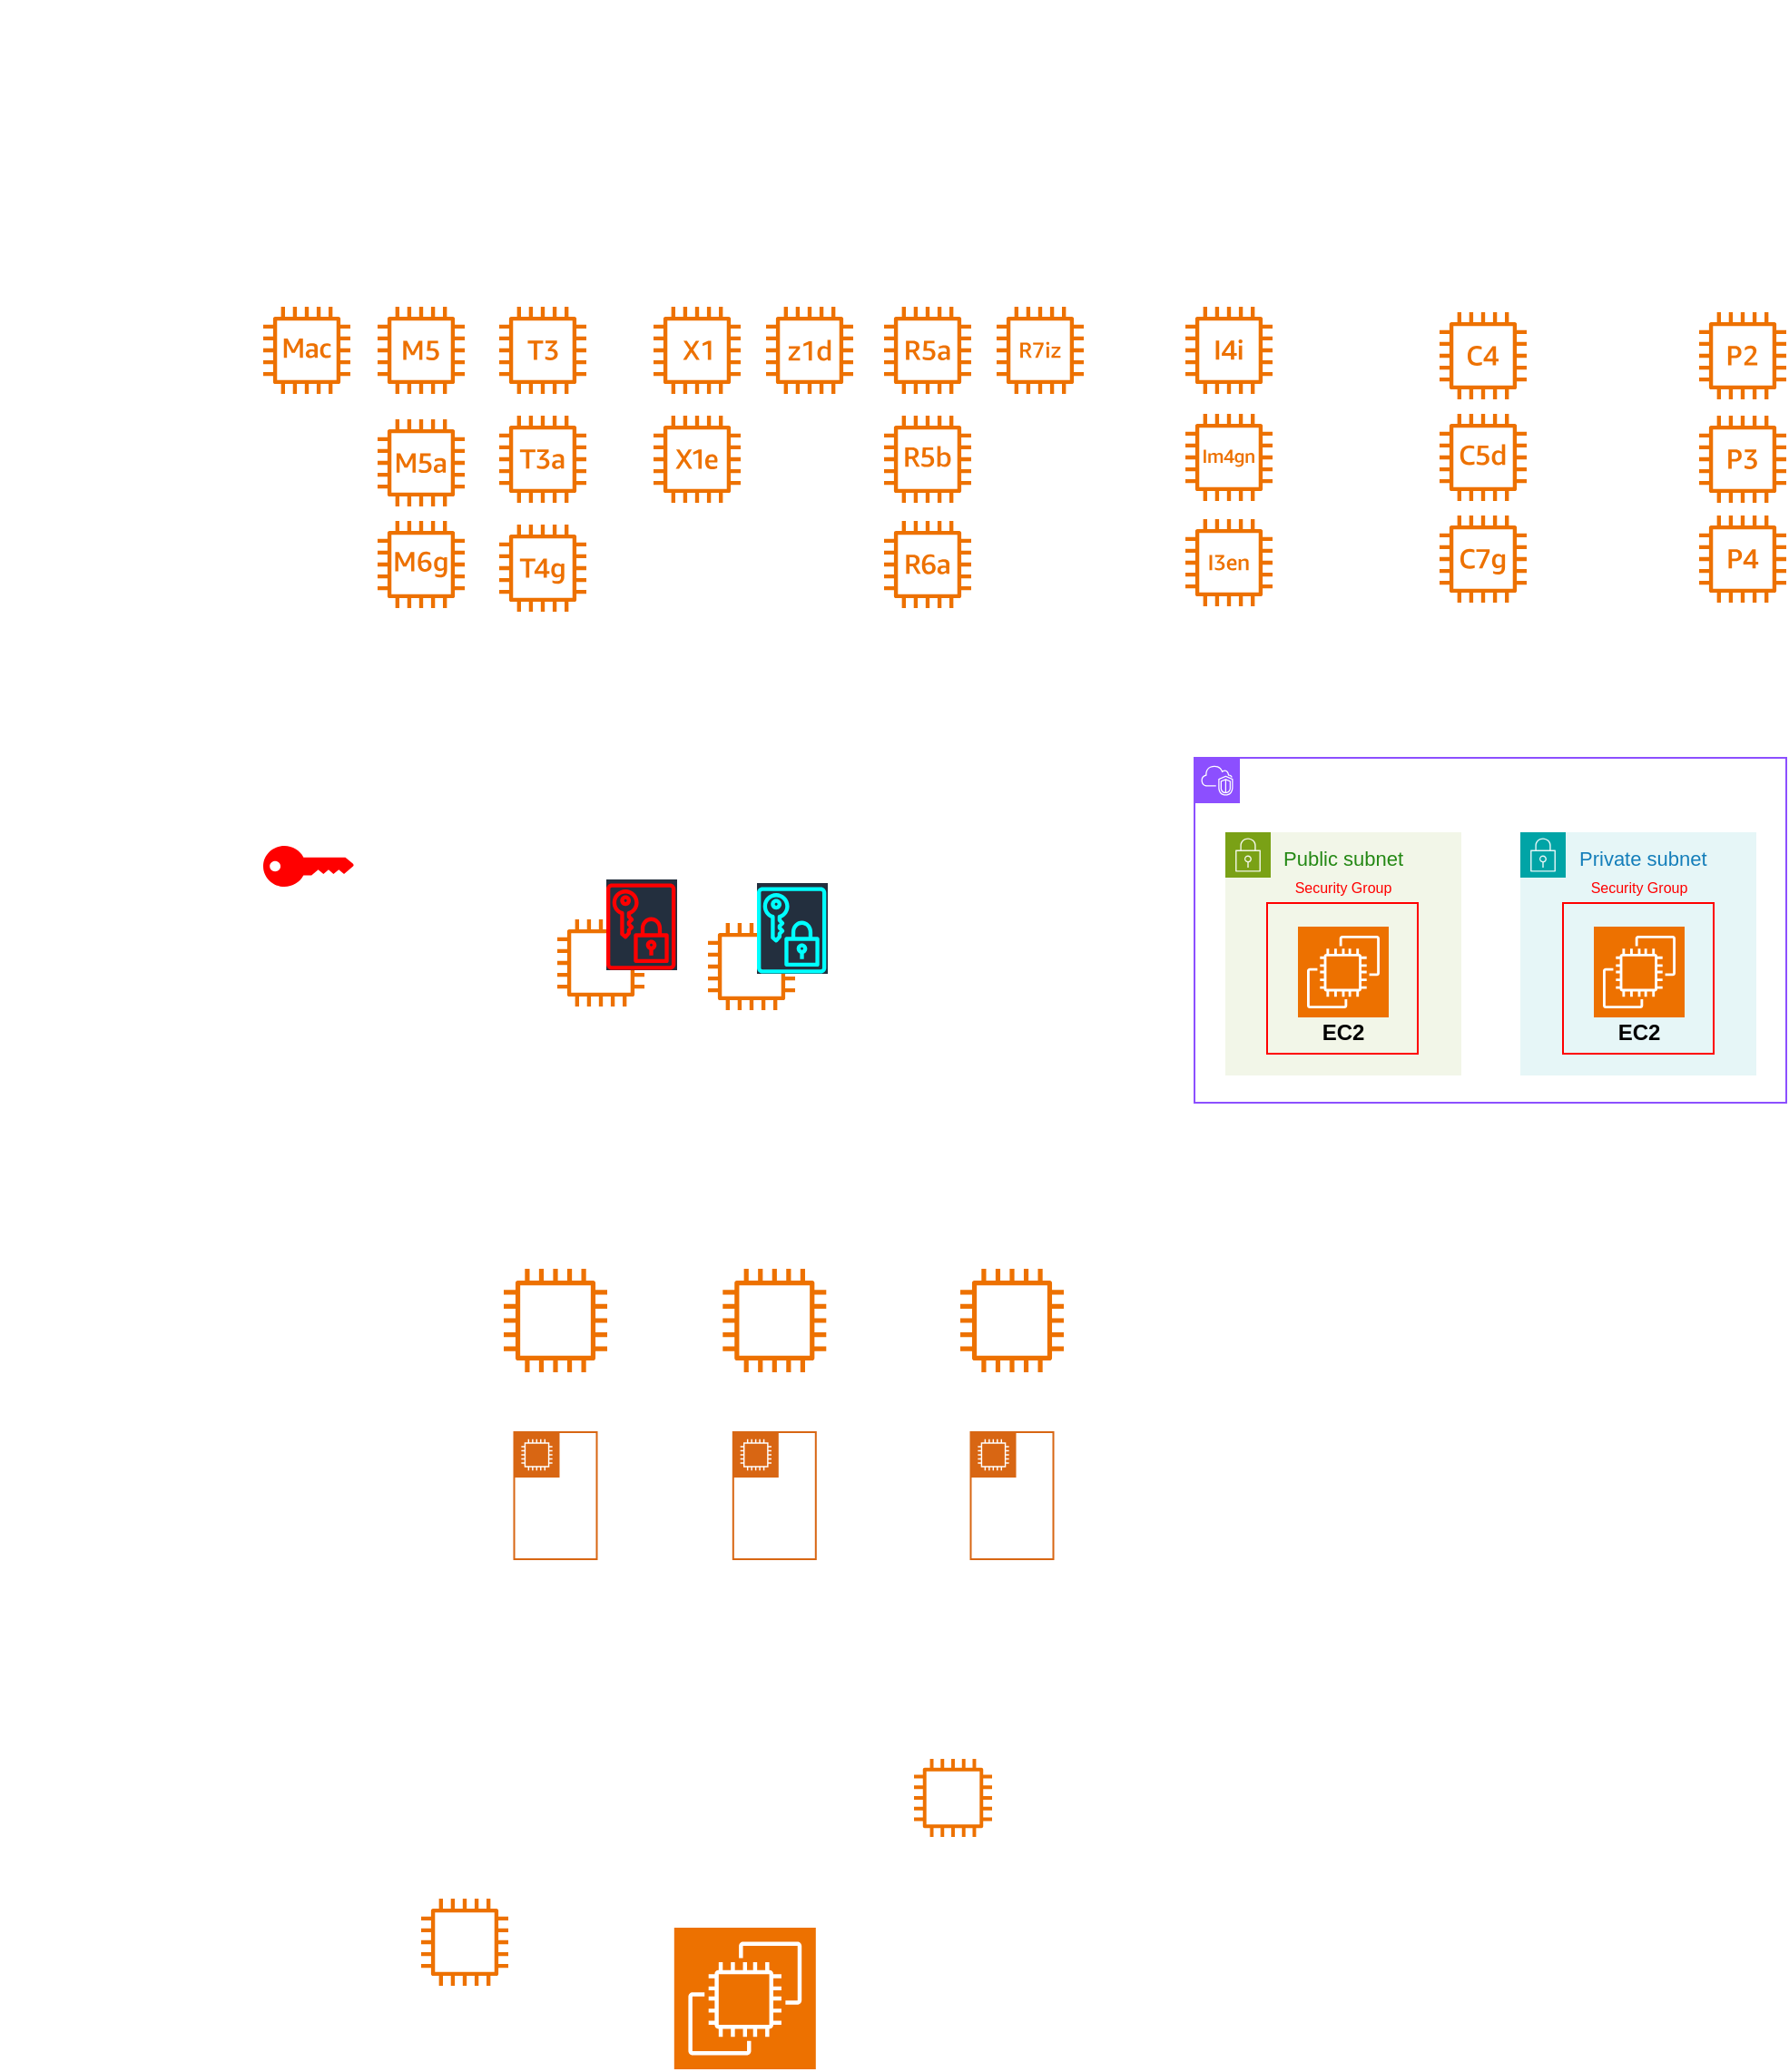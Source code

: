 <mxfile version="24.2.3" type="github">
  <diagram name="Página-1" id="VOFFcAh0PM4uJODVsz9k">
    <mxGraphModel dx="597" dy="405" grid="0" gridSize="10" guides="1" tooltips="1" connect="1" arrows="1" fold="1" page="0" pageScale="1" pageWidth="827" pageHeight="1169" math="0" shadow="0">
      <root>
        <mxCell id="0" />
        <mxCell id="1" parent="0" />
        <mxCell id="FAMbD6BApVTDTj_tGmKD-76" value="" style="sketch=0;outlineConnect=0;fontColor=#232F3E;gradientColor=none;fillColor=#ED7100;strokeColor=none;dashed=0;verticalLabelPosition=bottom;verticalAlign=top;align=center;html=1;fontSize=12;fontStyle=0;aspect=fixed;pointerEvents=1;shape=mxgraph.aws4.instance2;" vertex="1" parent="1">
          <mxGeometry x="585" y="809.5" width="48" height="48" as="geometry" />
        </mxCell>
        <mxCell id="FAMbD6BApVTDTj_tGmKD-81" value="" style="rounded=0;whiteSpace=wrap;html=1;strokeColor=none;fillColor=#232F3E;" vertex="1" parent="1">
          <mxGeometry x="612" y="787.5" width="39" height="50" as="geometry" />
        </mxCell>
        <mxCell id="FAMbD6BApVTDTj_tGmKD-32" value="" style="sketch=0;outlineConnect=0;fontColor=#232F3E;gradientColor=none;fillColor=#FFFFFF;strokeColor=none;dashed=0;verticalLabelPosition=bottom;verticalAlign=top;align=center;html=1;fontSize=12;fontStyle=0;aspect=fixed;pointerEvents=1;shape=mxgraph.aws4.traditional_server;" vertex="1" parent="1">
          <mxGeometry x="278" y="303" width="45.58" height="79" as="geometry" />
        </mxCell>
        <mxCell id="FAMbD6BApVTDTj_tGmKD-49" value="" style="sketch=0;outlineConnect=0;fontColor=#232F3E;gradientColor=none;fillColor=#ED7100;strokeColor=none;dashed=0;verticalLabelPosition=bottom;verticalAlign=top;align=center;html=1;fontSize=12;fontStyle=0;aspect=fixed;pointerEvents=1;shape=mxgraph.aws4.mac_instance;" vertex="1" parent="1">
          <mxGeometry x="423" y="472" width="48" height="48" as="geometry" />
        </mxCell>
        <mxCell id="FAMbD6BApVTDTj_tGmKD-50" value="" style="sketch=0;outlineConnect=0;fontColor=#232F3E;gradientColor=none;fillColor=#ED7100;strokeColor=none;dashed=0;verticalLabelPosition=bottom;verticalAlign=top;align=center;html=1;fontSize=12;fontStyle=0;aspect=fixed;pointerEvents=1;shape=mxgraph.aws4.t3_instance;" vertex="1" parent="1">
          <mxGeometry x="553" y="472" width="48" height="48" as="geometry" />
        </mxCell>
        <mxCell id="FAMbD6BApVTDTj_tGmKD-51" value="" style="sketch=0;outlineConnect=0;fontColor=#232F3E;gradientColor=none;fillColor=#ED7100;strokeColor=none;dashed=0;verticalLabelPosition=bottom;verticalAlign=top;align=center;html=1;fontSize=12;fontStyle=0;aspect=fixed;pointerEvents=1;shape=mxgraph.aws4.m6g_instance;" vertex="1" parent="1">
          <mxGeometry x="486" y="590" width="48" height="48" as="geometry" />
        </mxCell>
        <mxCell id="FAMbD6BApVTDTj_tGmKD-52" value="" style="sketch=0;outlineConnect=0;fontColor=#232F3E;gradientColor=none;fillColor=#ED7100;strokeColor=none;dashed=0;verticalLabelPosition=bottom;verticalAlign=top;align=center;html=1;fontSize=12;fontStyle=0;aspect=fixed;pointerEvents=1;shape=mxgraph.aws4.t3a_instance;" vertex="1" parent="1">
          <mxGeometry x="553" y="532" width="48" height="48" as="geometry" />
        </mxCell>
        <mxCell id="FAMbD6BApVTDTj_tGmKD-53" value="" style="sketch=0;outlineConnect=0;fontColor=#232F3E;gradientColor=none;fillColor=#ED7100;strokeColor=none;dashed=0;verticalLabelPosition=bottom;verticalAlign=top;align=center;html=1;fontSize=12;fontStyle=0;aspect=fixed;pointerEvents=1;shape=mxgraph.aws4.t4g_instance;" vertex="1" parent="1">
          <mxGeometry x="553" y="592" width="48" height="48" as="geometry" />
        </mxCell>
        <mxCell id="FAMbD6BApVTDTj_tGmKD-54" value="" style="sketch=0;outlineConnect=0;fontColor=#232F3E;gradientColor=none;fillColor=#ED7100;strokeColor=none;dashed=0;verticalLabelPosition=bottom;verticalAlign=top;align=center;html=1;fontSize=12;fontStyle=0;aspect=fixed;pointerEvents=1;shape=mxgraph.aws4.m5_instance;" vertex="1" parent="1">
          <mxGeometry x="486" y="472" width="48" height="48" as="geometry" />
        </mxCell>
        <mxCell id="FAMbD6BApVTDTj_tGmKD-55" value="" style="sketch=0;outlineConnect=0;fontColor=#232F3E;gradientColor=none;fillColor=#ED7100;strokeColor=none;dashed=0;verticalLabelPosition=bottom;verticalAlign=top;align=center;html=1;fontSize=12;fontStyle=0;aspect=fixed;pointerEvents=1;shape=mxgraph.aws4.m5a_instance;" vertex="1" parent="1">
          <mxGeometry x="486" y="534" width="48" height="48" as="geometry" />
        </mxCell>
        <mxCell id="FAMbD6BApVTDTj_tGmKD-56" value="" style="sketch=0;outlineConnect=0;fontColor=#232F3E;gradientColor=none;fillColor=#ED7100;strokeColor=none;dashed=0;verticalLabelPosition=bottom;verticalAlign=top;align=center;html=1;fontSize=12;fontStyle=0;aspect=fixed;pointerEvents=1;shape=mxgraph.aws4.x1_instance2;" vertex="1" parent="1">
          <mxGeometry x="638" y="472" width="48" height="48" as="geometry" />
        </mxCell>
        <mxCell id="FAMbD6BApVTDTj_tGmKD-57" value="" style="sketch=0;outlineConnect=0;fontColor=#232F3E;gradientColor=none;fillColor=#ED7100;strokeColor=none;dashed=0;verticalLabelPosition=bottom;verticalAlign=top;align=center;html=1;fontSize=12;fontStyle=0;aspect=fixed;pointerEvents=1;shape=mxgraph.aws4.x1e_instance;" vertex="1" parent="1">
          <mxGeometry x="638" y="532" width="48" height="48" as="geometry" />
        </mxCell>
        <mxCell id="FAMbD6BApVTDTj_tGmKD-58" value="" style="sketch=0;outlineConnect=0;fontColor=#232F3E;gradientColor=none;fillColor=#ED7100;strokeColor=none;dashed=0;verticalLabelPosition=bottom;verticalAlign=top;align=center;html=1;fontSize=12;fontStyle=0;aspect=fixed;pointerEvents=1;shape=mxgraph.aws4.z1d_instance;" vertex="1" parent="1">
          <mxGeometry x="700" y="472" width="48" height="48" as="geometry" />
        </mxCell>
        <mxCell id="FAMbD6BApVTDTj_tGmKD-60" value="" style="sketch=0;outlineConnect=0;fontColor=#232F3E;gradientColor=none;fillColor=#ED7100;strokeColor=none;dashed=0;verticalLabelPosition=bottom;verticalAlign=top;align=center;html=1;fontSize=12;fontStyle=0;aspect=fixed;pointerEvents=1;shape=mxgraph.aws4.r5a_instance;" vertex="1" parent="1">
          <mxGeometry x="765" y="472" width="48" height="48" as="geometry" />
        </mxCell>
        <mxCell id="FAMbD6BApVTDTj_tGmKD-61" value="" style="sketch=0;outlineConnect=0;fontColor=#232F3E;gradientColor=none;fillColor=#ED7100;strokeColor=none;dashed=0;verticalLabelPosition=bottom;verticalAlign=top;align=center;html=1;fontSize=12;fontStyle=0;aspect=fixed;pointerEvents=1;shape=mxgraph.aws4.r5b_instance;" vertex="1" parent="1">
          <mxGeometry x="765" y="532" width="48" height="48" as="geometry" />
        </mxCell>
        <mxCell id="FAMbD6BApVTDTj_tGmKD-62" value="" style="sketch=0;outlineConnect=0;fontColor=#232F3E;gradientColor=none;fillColor=#ED7100;strokeColor=none;dashed=0;verticalLabelPosition=bottom;verticalAlign=top;align=center;html=1;fontSize=12;fontStyle=0;aspect=fixed;pointerEvents=1;shape=mxgraph.aws4.ec2_r6a_instance;" vertex="1" parent="1">
          <mxGeometry x="765" y="590" width="48" height="48" as="geometry" />
        </mxCell>
        <mxCell id="FAMbD6BApVTDTj_tGmKD-63" value="" style="sketch=0;outlineConnect=0;fontColor=#232F3E;gradientColor=none;fillColor=#ED7100;strokeColor=none;dashed=0;verticalLabelPosition=bottom;verticalAlign=top;align=center;html=1;fontSize=12;fontStyle=0;aspect=fixed;pointerEvents=1;shape=mxgraph.aws4.ec2_r7iz_instance;" vertex="1" parent="1">
          <mxGeometry x="827" y="472" width="48" height="48" as="geometry" />
        </mxCell>
        <mxCell id="FAMbD6BApVTDTj_tGmKD-64" value="" style="sketch=0;outlineConnect=0;fontColor=#232F3E;gradientColor=none;fillColor=#ED7100;strokeColor=none;dashed=0;verticalLabelPosition=bottom;verticalAlign=top;align=center;html=1;fontSize=12;fontStyle=0;aspect=fixed;pointerEvents=1;shape=mxgraph.aws4.ec2_i4i_instance;" vertex="1" parent="1">
          <mxGeometry x="931" y="472" width="48" height="48" as="geometry" />
        </mxCell>
        <mxCell id="FAMbD6BApVTDTj_tGmKD-65" value="" style="sketch=0;outlineConnect=0;fontColor=#232F3E;gradientColor=none;fillColor=#ED7100;strokeColor=none;dashed=0;verticalLabelPosition=bottom;verticalAlign=top;align=center;html=1;fontSize=12;fontStyle=0;aspect=fixed;pointerEvents=1;shape=mxgraph.aws4.ec2_im4gn_instance;" vertex="1" parent="1">
          <mxGeometry x="931" y="531" width="48" height="48" as="geometry" />
        </mxCell>
        <mxCell id="FAMbD6BApVTDTj_tGmKD-66" value="" style="sketch=0;outlineConnect=0;fontColor=#232F3E;gradientColor=none;fillColor=#ED7100;strokeColor=none;dashed=0;verticalLabelPosition=bottom;verticalAlign=top;align=center;html=1;fontSize=12;fontStyle=0;aspect=fixed;pointerEvents=1;shape=mxgraph.aws4.i3en;" vertex="1" parent="1">
          <mxGeometry x="931" y="589" width="48" height="48" as="geometry" />
        </mxCell>
        <mxCell id="FAMbD6BApVTDTj_tGmKD-67" value="" style="sketch=0;outlineConnect=0;fontColor=#232F3E;gradientColor=none;fillColor=#ED7100;strokeColor=none;dashed=0;verticalLabelPosition=bottom;verticalAlign=top;align=center;html=1;fontSize=12;fontStyle=0;aspect=fixed;pointerEvents=1;shape=mxgraph.aws4.ec2_c7g_instance;" vertex="1" parent="1">
          <mxGeometry x="1071" y="587" width="48" height="48" as="geometry" />
        </mxCell>
        <mxCell id="FAMbD6BApVTDTj_tGmKD-68" value="" style="sketch=0;outlineConnect=0;fontColor=#232F3E;gradientColor=none;fillColor=#ED7100;strokeColor=none;dashed=0;verticalLabelPosition=bottom;verticalAlign=top;align=center;html=1;fontSize=12;fontStyle=0;aspect=fixed;pointerEvents=1;shape=mxgraph.aws4.c5d;" vertex="1" parent="1">
          <mxGeometry x="1071" y="531" width="48" height="48" as="geometry" />
        </mxCell>
        <mxCell id="FAMbD6BApVTDTj_tGmKD-69" value="" style="sketch=0;outlineConnect=0;fontColor=#232F3E;gradientColor=none;fillColor=#ED7100;strokeColor=none;dashed=0;verticalLabelPosition=bottom;verticalAlign=top;align=center;html=1;fontSize=12;fontStyle=0;aspect=fixed;pointerEvents=1;shape=mxgraph.aws4.c4_instance;" vertex="1" parent="1">
          <mxGeometry x="1071" y="475" width="48" height="48" as="geometry" />
        </mxCell>
        <mxCell id="FAMbD6BApVTDTj_tGmKD-70" value="" style="sketch=0;outlineConnect=0;fontColor=#232F3E;gradientColor=none;fillColor=#ED7100;strokeColor=none;dashed=0;verticalLabelPosition=bottom;verticalAlign=top;align=center;html=1;fontSize=12;fontStyle=0;aspect=fixed;pointerEvents=1;shape=mxgraph.aws4.p4_instance;" vertex="1" parent="1">
          <mxGeometry x="1214" y="587" width="48" height="48" as="geometry" />
        </mxCell>
        <mxCell id="FAMbD6BApVTDTj_tGmKD-71" value="" style="sketch=0;outlineConnect=0;fontColor=#232F3E;gradientColor=none;fillColor=#ED7100;strokeColor=none;dashed=0;verticalLabelPosition=bottom;verticalAlign=top;align=center;html=1;fontSize=12;fontStyle=0;aspect=fixed;pointerEvents=1;shape=mxgraph.aws4.p2_instance;" vertex="1" parent="1">
          <mxGeometry x="1214" y="475" width="48" height="48" as="geometry" />
        </mxCell>
        <mxCell id="FAMbD6BApVTDTj_tGmKD-72" value="" style="sketch=0;outlineConnect=0;fontColor=#232F3E;gradientColor=none;fillColor=#ED7100;strokeColor=none;dashed=0;verticalLabelPosition=bottom;verticalAlign=top;align=center;html=1;fontSize=12;fontStyle=0;aspect=fixed;pointerEvents=1;shape=mxgraph.aws4.p3_instance;" vertex="1" parent="1">
          <mxGeometry x="1214" y="532" width="48" height="48" as="geometry" />
        </mxCell>
        <mxCell id="FAMbD6BApVTDTj_tGmKD-77" value="" style="sketch=0;outlineConnect=0;fontColor=#232F3E;gradientColor=none;fillColor=#FF0000;strokeColor=none;dashed=0;verticalLabelPosition=bottom;verticalAlign=top;align=center;html=1;fontSize=12;fontStyle=0;aspect=fixed;pointerEvents=1;shape=mxgraph.aws4.data_encryption_key;" vertex="1" parent="1">
          <mxGeometry x="612" y="789.5" width="38.15" height="48" as="geometry" />
        </mxCell>
        <mxCell id="FAMbD6BApVTDTj_tGmKD-82" value="" style="sketch=0;outlineConnect=0;fontColor=#232F3E;gradientColor=none;fillColor=#ED7100;strokeColor=none;dashed=0;verticalLabelPosition=bottom;verticalAlign=top;align=center;html=1;fontSize=12;fontStyle=0;aspect=fixed;pointerEvents=1;shape=mxgraph.aws4.instance2;" vertex="1" parent="1">
          <mxGeometry x="668" y="811.5" width="48" height="48" as="geometry" />
        </mxCell>
        <mxCell id="FAMbD6BApVTDTj_tGmKD-83" value="" style="rounded=0;whiteSpace=wrap;html=1;strokeColor=none;fillColor=#232F3E;" vertex="1" parent="1">
          <mxGeometry x="695" y="789.5" width="39" height="50" as="geometry" />
        </mxCell>
        <mxCell id="FAMbD6BApVTDTj_tGmKD-84" value="" style="sketch=0;outlineConnect=0;fontColor=#232F3E;gradientColor=none;fillColor=#00FFFF;strokeColor=none;dashed=0;verticalLabelPosition=bottom;verticalAlign=top;align=center;html=1;fontSize=12;fontStyle=0;aspect=fixed;pointerEvents=1;shape=mxgraph.aws4.data_encryption_key;" vertex="1" parent="1">
          <mxGeometry x="695" y="791.5" width="38.15" height="48" as="geometry" />
        </mxCell>
        <mxCell id="FAMbD6BApVTDTj_tGmKD-85" value="" style="points=[[0,0.5,0],[0.24,0,0],[0.5,0.28,0],[0.995,0.475,0],[0.5,0.72,0],[0.24,1,0]];verticalLabelPosition=bottom;sketch=0;html=1;verticalAlign=top;aspect=fixed;align=center;pointerEvents=1;shape=mxgraph.cisco19.key;fillColor=#FF0000;strokeColor=none;" vertex="1" parent="1">
          <mxGeometry x="423" y="769" width="50" height="22.5" as="geometry" />
        </mxCell>
        <mxCell id="FAMbD6BApVTDTj_tGmKD-86" value="&lt;font style=&quot;&quot; color=&quot;#ffffff&quot;&gt;VPC&lt;/font&gt;" style="points=[[0,0],[0.25,0],[0.5,0],[0.75,0],[1,0],[1,0.25],[1,0.5],[1,0.75],[1,1],[0.75,1],[0.5,1],[0.25,1],[0,1],[0,0.75],[0,0.5],[0,0.25]];outlineConnect=0;gradientColor=none;html=1;whiteSpace=wrap;fontSize=12;fontStyle=0;container=1;pointerEvents=0;collapsible=0;recursiveResize=0;shape=mxgraph.aws4.group;grIcon=mxgraph.aws4.group_vpc2;strokeColor=#8C4FFF;fillColor=none;verticalAlign=top;align=left;spacingLeft=30;fontColor=#AAB7B8;dashed=0;" vertex="1" parent="1">
          <mxGeometry x="936" y="720.5" width="326" height="190" as="geometry" />
        </mxCell>
        <mxCell id="FAMbD6BApVTDTj_tGmKD-109" value="&lt;font style=&quot;font-size: 11px;&quot;&gt;Private subnet&lt;/font&gt;" style="points=[[0,0],[0.25,0],[0.5,0],[0.75,0],[1,0],[1,0.25],[1,0.5],[1,0.75],[1,1],[0.75,1],[0.5,1],[0.25,1],[0,1],[0,0.75],[0,0.5],[0,0.25]];outlineConnect=0;gradientColor=none;html=1;whiteSpace=wrap;fontSize=12;fontStyle=0;container=1;pointerEvents=0;collapsible=0;recursiveResize=0;shape=mxgraph.aws4.group;grIcon=mxgraph.aws4.group_security_group;grStroke=0;strokeColor=#00A4A6;fillColor=#E6F6F7;verticalAlign=top;align=left;spacingLeft=30;fontColor=#147EBA;dashed=0;" vertex="1" parent="FAMbD6BApVTDTj_tGmKD-86">
          <mxGeometry x="179.5" y="41" width="130" height="134" as="geometry" />
        </mxCell>
        <mxCell id="FAMbD6BApVTDTj_tGmKD-87" value="&lt;font style=&quot;font-size: 11px;&quot;&gt;Public subnet&lt;/font&gt;" style="points=[[0,0],[0.25,0],[0.5,0],[0.75,0],[1,0],[1,0.25],[1,0.5],[1,0.75],[1,1],[0.75,1],[0.5,1],[0.25,1],[0,1],[0,0.75],[0,0.5],[0,0.25]];outlineConnect=0;gradientColor=none;html=1;whiteSpace=wrap;fontSize=12;fontStyle=0;container=1;pointerEvents=0;collapsible=0;recursiveResize=0;shape=mxgraph.aws4.group;grIcon=mxgraph.aws4.group_security_group;grStroke=0;strokeColor=#7AA116;fillColor=#F2F6E8;verticalAlign=top;align=left;spacingLeft=30;fontColor=#248814;dashed=0;" vertex="1" parent="FAMbD6BApVTDTj_tGmKD-86">
          <mxGeometry x="17" y="41" width="130" height="134" as="geometry" />
        </mxCell>
        <mxCell id="FAMbD6BApVTDTj_tGmKD-91" value="" style="whiteSpace=wrap;html=1;aspect=fixed;fillColor=none;strokeColor=#FF0000;" vertex="1" parent="FAMbD6BApVTDTj_tGmKD-87">
          <mxGeometry x="23" y="39" width="83" height="83" as="geometry" />
        </mxCell>
        <mxCell id="FAMbD6BApVTDTj_tGmKD-89" value="" style="sketch=0;points=[[0,0,0],[0.25,0,0],[0.5,0,0],[0.75,0,0],[1,0,0],[0,1,0],[0.25,1,0],[0.5,1,0],[0.75,1,0],[1,1,0],[0,0.25,0],[0,0.5,0],[0,0.75,0],[1,0.25,0],[1,0.5,0],[1,0.75,0]];outlineConnect=0;fontColor=#232F3E;fillColor=#ED7100;strokeColor=#ffffff;dashed=0;verticalLabelPosition=bottom;verticalAlign=top;align=center;html=1;fontSize=12;fontStyle=0;aspect=fixed;shape=mxgraph.aws4.resourceIcon;resIcon=mxgraph.aws4.ec2;" vertex="1" parent="FAMbD6BApVTDTj_tGmKD-87">
          <mxGeometry x="40" y="52" width="50" height="50" as="geometry" />
        </mxCell>
        <mxCell id="FAMbD6BApVTDTj_tGmKD-94" value="&lt;b&gt;EC2&lt;/b&gt;" style="text;html=1;align=center;verticalAlign=middle;whiteSpace=wrap;rounded=0;" vertex="1" parent="FAMbD6BApVTDTj_tGmKD-87">
          <mxGeometry x="35" y="95" width="60" height="30" as="geometry" />
        </mxCell>
        <mxCell id="FAMbD6BApVTDTj_tGmKD-101" value="&lt;font color=&quot;#ff0000&quot; style=&quot;font-size: 8px;&quot;&gt;Security Group&lt;/font&gt;" style="text;html=1;align=center;verticalAlign=middle;whiteSpace=wrap;rounded=0;" vertex="1" parent="FAMbD6BApVTDTj_tGmKD-87">
          <mxGeometry x="16" y="14" width="98" height="30" as="geometry" />
        </mxCell>
        <mxCell id="FAMbD6BApVTDTj_tGmKD-105" value="" style="whiteSpace=wrap;html=1;aspect=fixed;fillColor=none;strokeColor=#FF0000;" vertex="1" parent="FAMbD6BApVTDTj_tGmKD-86">
          <mxGeometry x="203" y="80" width="83" height="83" as="geometry" />
        </mxCell>
        <mxCell id="FAMbD6BApVTDTj_tGmKD-106" value="" style="sketch=0;points=[[0,0,0],[0.25,0,0],[0.5,0,0],[0.75,0,0],[1,0,0],[0,1,0],[0.25,1,0],[0.5,1,0],[0.75,1,0],[1,1,0],[0,0.25,0],[0,0.5,0],[0,0.75,0],[1,0.25,0],[1,0.5,0],[1,0.75,0]];outlineConnect=0;fontColor=#232F3E;fillColor=#ED7100;strokeColor=#ffffff;dashed=0;verticalLabelPosition=bottom;verticalAlign=top;align=center;html=1;fontSize=12;fontStyle=0;aspect=fixed;shape=mxgraph.aws4.resourceIcon;resIcon=mxgraph.aws4.ec2;" vertex="1" parent="FAMbD6BApVTDTj_tGmKD-86">
          <mxGeometry x="220" y="93" width="50" height="50" as="geometry" />
        </mxCell>
        <mxCell id="FAMbD6BApVTDTj_tGmKD-107" value="&lt;b&gt;EC2&lt;/b&gt;" style="text;html=1;align=center;verticalAlign=middle;whiteSpace=wrap;rounded=0;" vertex="1" parent="FAMbD6BApVTDTj_tGmKD-86">
          <mxGeometry x="215" y="136" width="60" height="30" as="geometry" />
        </mxCell>
        <mxCell id="FAMbD6BApVTDTj_tGmKD-108" value="&lt;font color=&quot;#ff0000&quot; style=&quot;font-size: 8px;&quot;&gt;Security Group&lt;/font&gt;" style="text;html=1;align=center;verticalAlign=middle;whiteSpace=wrap;rounded=0;" vertex="1" parent="FAMbD6BApVTDTj_tGmKD-86">
          <mxGeometry x="196" y="55" width="98" height="30" as="geometry" />
        </mxCell>
        <mxCell id="FAMbD6BApVTDTj_tGmKD-110" value="" style="sketch=0;outlineConnect=0;fontColor=#232F3E;gradientColor=none;fillColor=#ED7100;strokeColor=none;dashed=0;verticalLabelPosition=bottom;verticalAlign=top;align=center;html=1;fontSize=12;fontStyle=0;aspect=fixed;pointerEvents=1;shape=mxgraph.aws4.instance2;" vertex="1" parent="1">
          <mxGeometry x="555.5" y="1002" width="57" height="57" as="geometry" />
        </mxCell>
        <mxCell id="FAMbD6BApVTDTj_tGmKD-116" value="" style="points=[[0,0],[0.25,0],[0.5,0],[0.75,0],[1,0],[1,0.25],[1,0.5],[1,0.75],[1,1],[0.75,1],[0.5,1],[0.25,1],[0,1],[0,0.75],[0,0.5],[0,0.25]];outlineConnect=0;gradientColor=none;html=1;whiteSpace=wrap;fontSize=12;fontStyle=0;container=1;pointerEvents=0;collapsible=0;recursiveResize=0;shape=mxgraph.aws4.group;grIcon=mxgraph.aws4.group_ec2_instance_contents;strokeColor=#D86613;fillColor=none;verticalAlign=top;align=left;spacingLeft=30;fontColor=#D86613;dashed=0;" vertex="1" parent="1">
          <mxGeometry x="561.25" y="1092" width="45.5" height="70" as="geometry" />
        </mxCell>
        <mxCell id="FAMbD6BApVTDTj_tGmKD-121" value="" style="shape=image;verticalLabelPosition=bottom;labelBackgroundColor=default;verticalAlign=top;aspect=fixed;imageAspect=0;image=https://cdn-icons-png.flaticon.com/512/3056/3056329.png;" vertex="1" parent="FAMbD6BApVTDTj_tGmKD-116">
          <mxGeometry x="3.45" y="30.9" width="36.1" height="36.1" as="geometry" />
        </mxCell>
        <mxCell id="FAMbD6BApVTDTj_tGmKD-117" value="" style="sketch=0;outlineConnect=0;fontColor=#232F3E;gradientColor=none;fillColor=#ED7100;strokeColor=none;dashed=0;verticalLabelPosition=bottom;verticalAlign=top;align=center;html=1;fontSize=12;fontStyle=0;aspect=fixed;pointerEvents=1;shape=mxgraph.aws4.instance2;" vertex="1" parent="1">
          <mxGeometry x="676.15" y="1002" width="57" height="57" as="geometry" />
        </mxCell>
        <mxCell id="FAMbD6BApVTDTj_tGmKD-119" value="" style="sketch=0;outlineConnect=0;fontColor=#232F3E;gradientColor=none;fillColor=#ED7100;strokeColor=none;dashed=0;verticalLabelPosition=bottom;verticalAlign=top;align=center;html=1;fontSize=12;fontStyle=0;aspect=fixed;pointerEvents=1;shape=mxgraph.aws4.instance2;" vertex="1" parent="1">
          <mxGeometry x="807" y="1002" width="57" height="57" as="geometry" />
        </mxCell>
        <mxCell id="FAMbD6BApVTDTj_tGmKD-122" value="" style="points=[[0,0],[0.25,0],[0.5,0],[0.75,0],[1,0],[1,0.25],[1,0.5],[1,0.75],[1,1],[0.75,1],[0.5,1],[0.25,1],[0,1],[0,0.75],[0,0.5],[0,0.25]];outlineConnect=0;gradientColor=none;html=1;whiteSpace=wrap;fontSize=12;fontStyle=0;container=1;pointerEvents=0;collapsible=0;recursiveResize=0;shape=mxgraph.aws4.group;grIcon=mxgraph.aws4.group_ec2_instance_contents;strokeColor=#D86613;fillColor=none;verticalAlign=top;align=left;spacingLeft=30;fontColor=#D86613;dashed=0;" vertex="1" parent="1">
          <mxGeometry x="681.9" y="1092" width="45.5" height="70" as="geometry" />
        </mxCell>
        <mxCell id="FAMbD6BApVTDTj_tGmKD-123" value="" style="shape=image;verticalLabelPosition=bottom;labelBackgroundColor=default;verticalAlign=top;aspect=fixed;imageAspect=0;image=https://cdn-icons-png.flaticon.com/512/3056/3056329.png;" vertex="1" parent="FAMbD6BApVTDTj_tGmKD-122">
          <mxGeometry x="3.45" y="30.9" width="36.1" height="36.1" as="geometry" />
        </mxCell>
        <mxCell id="FAMbD6BApVTDTj_tGmKD-124" value="" style="points=[[0,0],[0.25,0],[0.5,0],[0.75,0],[1,0],[1,0.25],[1,0.5],[1,0.75],[1,1],[0.75,1],[0.5,1],[0.25,1],[0,1],[0,0.75],[0,0.5],[0,0.25]];outlineConnect=0;gradientColor=none;html=1;whiteSpace=wrap;fontSize=12;fontStyle=0;container=1;pointerEvents=0;collapsible=0;recursiveResize=0;shape=mxgraph.aws4.group;grIcon=mxgraph.aws4.group_ec2_instance_contents;strokeColor=#D86613;fillColor=none;verticalAlign=top;align=left;spacingLeft=30;fontColor=#D86613;dashed=0;" vertex="1" parent="1">
          <mxGeometry x="812.75" y="1092" width="45.5" height="70" as="geometry" />
        </mxCell>
        <mxCell id="FAMbD6BApVTDTj_tGmKD-125" value="" style="shape=image;verticalLabelPosition=bottom;labelBackgroundColor=default;verticalAlign=top;aspect=fixed;imageAspect=0;image=https://cdn-icons-png.flaticon.com/512/3056/3056329.png;" vertex="1" parent="FAMbD6BApVTDTj_tGmKD-124">
          <mxGeometry x="3.45" y="30.9" width="36.1" height="36.1" as="geometry" />
        </mxCell>
        <mxCell id="FAMbD6BApVTDTj_tGmKD-127" value="" style="sketch=0;points=[[0,0,0],[0.25,0,0],[0.5,0,0],[0.75,0,0],[1,0,0],[0,1,0],[0.25,1,0],[0.5,1,0],[0.75,1,0],[1,1,0],[0,0.25,0],[0,0.5,0],[0,0.75,0],[1,0.25,0],[1,0.5,0],[1,0.75,0]];outlineConnect=0;fontColor=#232F3E;fillColor=#ED7100;strokeColor=#ffffff;dashed=0;verticalLabelPosition=bottom;verticalAlign=top;align=center;html=1;fontSize=12;fontStyle=0;aspect=fixed;shape=mxgraph.aws4.resourceIcon;resIcon=mxgraph.aws4.ec2;" vertex="1" parent="1">
          <mxGeometry x="649.4" y="1365" width="78" height="78" as="geometry" />
        </mxCell>
        <mxCell id="FAMbD6BApVTDTj_tGmKD-131" value="" style="sketch=0;outlineConnect=0;fontColor=#232F3E;gradientColor=none;fillColor=#ED7100;strokeColor=none;dashed=0;verticalLabelPosition=bottom;verticalAlign=top;align=center;html=1;fontSize=12;fontStyle=0;aspect=fixed;pointerEvents=1;shape=mxgraph.aws4.instance2;" vertex="1" parent="1">
          <mxGeometry x="781.5" y="1272" width="43" height="43" as="geometry" />
        </mxCell>
        <mxCell id="FAMbD6BApVTDTj_tGmKD-132" value="" style="sketch=0;outlineConnect=0;fontColor=#232F3E;gradientColor=none;fillColor=#ED7100;strokeColor=none;dashed=0;verticalLabelPosition=bottom;verticalAlign=top;align=center;html=1;fontSize=12;fontStyle=0;aspect=fixed;pointerEvents=1;shape=mxgraph.aws4.instance2;" vertex="1" parent="1">
          <mxGeometry x="510" y="1349" width="48" height="48" as="geometry" />
        </mxCell>
      </root>
    </mxGraphModel>
  </diagram>
</mxfile>
